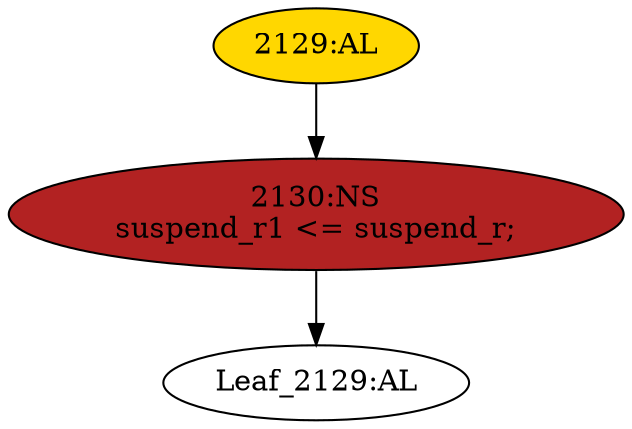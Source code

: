 strict digraph "" {
	node [label="\N"];
	"Leaf_2129:AL"	 [def_var="['suspend_r1']",
		label="Leaf_2129:AL"];
	"2129:AL"	 [ast="<pyverilog.vparser.ast.Always object at 0x7f0a38dbbb90>",
		clk_sens=False,
		fillcolor=gold,
		label="2129:AL",
		sens="['wclk']",
		statements="[]",
		style=filled,
		typ=Always,
		use_var="['suspend_r']"];
	"2130:NS"	 [ast="<pyverilog.vparser.ast.NonblockingSubstitution object at 0x7f0a38dbbc90>",
		fillcolor=firebrick,
		label="2130:NS
suspend_r1 <= suspend_r;",
		statements="[<pyverilog.vparser.ast.NonblockingSubstitution object at 0x7f0a38dbbc90>]",
		style=filled,
		typ=NonblockingSubstitution];
	"2129:AL" -> "2130:NS"	 [cond="[]",
		lineno=None];
	"2130:NS" -> "Leaf_2129:AL"	 [cond="[]",
		lineno=None];
}
